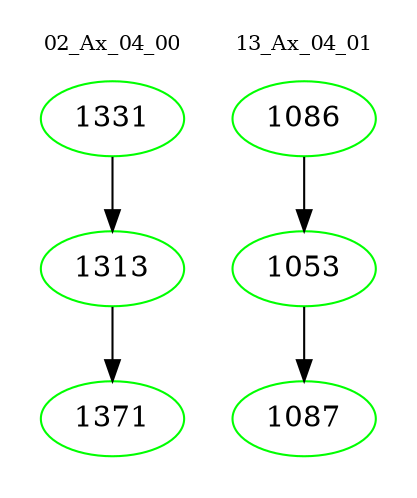 digraph{
subgraph cluster_0 {
color = white
label = "02_Ax_04_00";
fontsize=10;
T0_1331 [label="1331", color="green"]
T0_1331 -> T0_1313 [color="black"]
T0_1313 [label="1313", color="green"]
T0_1313 -> T0_1371 [color="black"]
T0_1371 [label="1371", color="green"]
}
subgraph cluster_1 {
color = white
label = "13_Ax_04_01";
fontsize=10;
T1_1086 [label="1086", color="green"]
T1_1086 -> T1_1053 [color="black"]
T1_1053 [label="1053", color="green"]
T1_1053 -> T1_1087 [color="black"]
T1_1087 [label="1087", color="green"]
}
}
